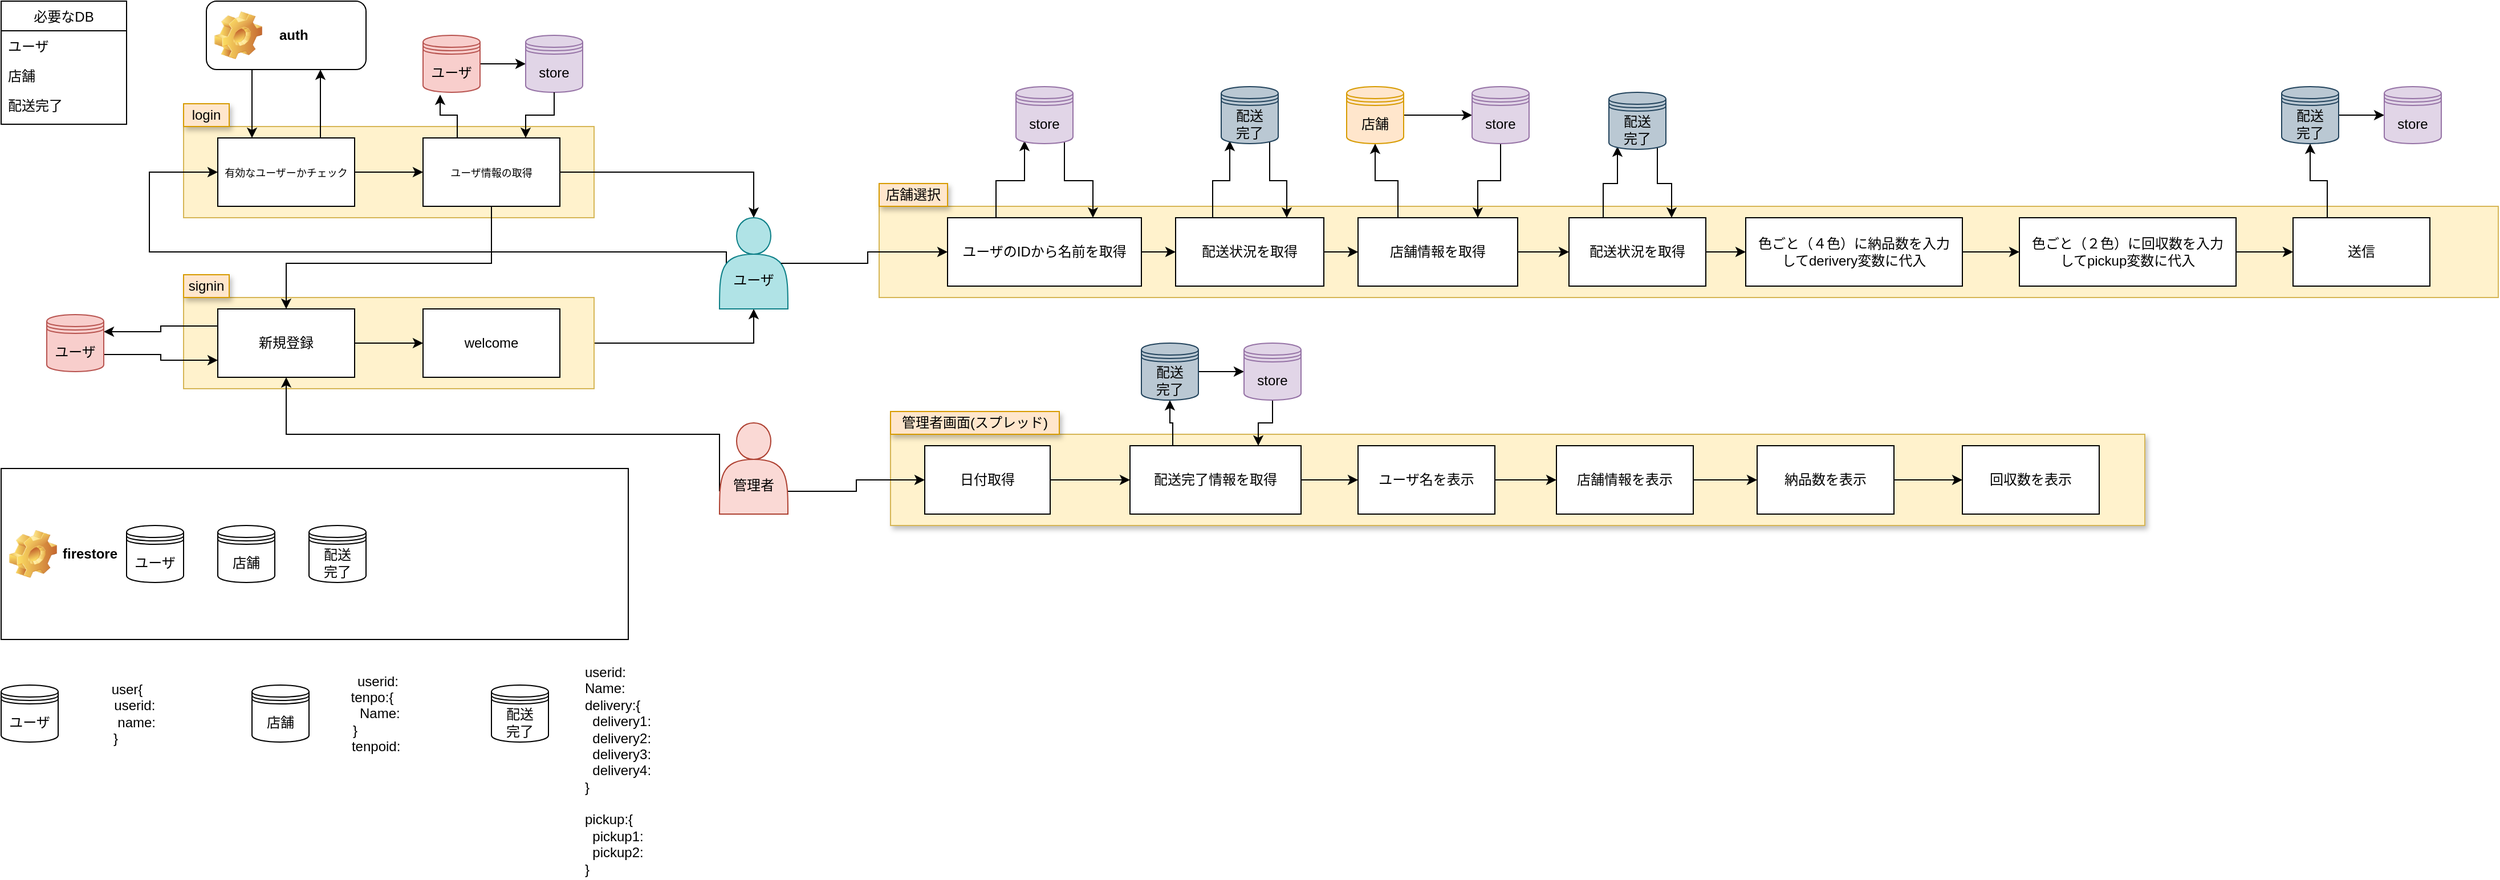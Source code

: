 <mxfile version="14.4.9" type="github">
  <diagram id="O2ma393FgZbkaibP8hnx" name="ページ1">
    <mxGraphModel dx="3132" dy="1137" grid="1" gridSize="10" guides="1" tooltips="1" connect="1" arrows="1" fold="1" page="1" pageScale="1" pageWidth="827" pageHeight="1169" math="0" shadow="0">
      <root>
        <mxCell id="0" />
        <mxCell id="1" parent="0" />
        <mxCell id="GoovgjrzjJ6ZzRfpIoOt-11" value="" style="rounded=0;whiteSpace=wrap;html=1;shadow=0;fillColor=#fff2cc;strokeColor=#d6b656;" parent="1" vertex="1">
          <mxGeometry x="-790" y="130" width="360" height="80" as="geometry" />
        </mxCell>
        <mxCell id="GoovgjrzjJ6ZzRfpIoOt-94" style="edgeStyle=orthogonalEdgeStyle;rounded=0;sketch=0;orthogonalLoop=1;jettySize=auto;html=1;exitX=1;exitY=0.5;exitDx=0;exitDy=0;entryX=0.5;entryY=1;entryDx=0;entryDy=0;" parent="1" source="GoovgjrzjJ6ZzRfpIoOt-16" target="GoovgjrzjJ6ZzRfpIoOt-23" edge="1">
          <mxGeometry relative="1" as="geometry" />
        </mxCell>
        <mxCell id="GoovgjrzjJ6ZzRfpIoOt-16" value="" style="rounded=0;whiteSpace=wrap;html=1;sketch=0;fillColor=#fff2cc;strokeColor=#d6b656;" parent="1" vertex="1">
          <mxGeometry x="-790" y="280" width="360" height="80" as="geometry" />
        </mxCell>
        <mxCell id="J598sM5Vv2jmMmyI6t6C-449" style="edgeStyle=none;rounded=0;orthogonalLoop=1;jettySize=auto;html=1;exitX=1;exitY=0.5;exitDx=0;exitDy=0;entryX=0;entryY=0.5;entryDx=0;entryDy=0;" parent="1" source="J598sM5Vv2jmMmyI6t6C-429" target="J598sM5Vv2jmMmyI6t6C-433" edge="1">
          <mxGeometry relative="1" as="geometry" />
        </mxCell>
        <mxCell id="J598sM5Vv2jmMmyI6t6C-429" value="ユーザ" style="shape=datastore;whiteSpace=wrap;html=1;fillColor=#f8cecc;strokeColor=#b85450;" parent="1" vertex="1">
          <mxGeometry x="-580" y="50" width="50" height="50" as="geometry" />
        </mxCell>
        <mxCell id="J598sM5Vv2jmMmyI6t6C-433" value="store" style="shape=datastore;whiteSpace=wrap;html=1;fillColor=#e1d5e7;strokeColor=#9673a6;" parent="1" vertex="1">
          <mxGeometry x="-490" y="50" width="50" height="50" as="geometry" />
        </mxCell>
        <mxCell id="J598sM5Vv2jmMmyI6t6C-440" value="&amp;nbsp; &amp;nbsp;auth" style="label;whiteSpace=wrap;html=1;image=img/clipart/Gear_128x128.png" parent="1" vertex="1">
          <mxGeometry x="-770" y="20" width="140" height="60" as="geometry" />
        </mxCell>
        <mxCell id="J598sM5Vv2jmMmyI6t6C-441" value="必要なDB" style="swimlane;fontStyle=0;childLayout=stackLayout;horizontal=1;startSize=26;fillColor=none;horizontalStack=0;resizeParent=1;resizeParentMax=0;resizeLast=0;collapsible=1;marginBottom=0;" parent="1" vertex="1">
          <mxGeometry x="-950" y="20" width="110" height="108" as="geometry">
            <mxRectangle x="-950" y="20" width="90" height="26" as="alternateBounds" />
          </mxGeometry>
        </mxCell>
        <mxCell id="J598sM5Vv2jmMmyI6t6C-442" value="ユーザ" style="text;strokeColor=none;fillColor=none;align=left;verticalAlign=top;spacingLeft=4;spacingRight=4;overflow=hidden;rotatable=0;points=[[0,0.5],[1,0.5]];portConstraint=eastwest;" parent="J598sM5Vv2jmMmyI6t6C-441" vertex="1">
          <mxGeometry y="26" width="110" height="26" as="geometry" />
        </mxCell>
        <mxCell id="J598sM5Vv2jmMmyI6t6C-443" value="店舗" style="text;strokeColor=none;fillColor=none;align=left;verticalAlign=top;spacingLeft=4;spacingRight=4;overflow=hidden;rotatable=0;points=[[0,0.5],[1,0.5]];portConstraint=eastwest;" parent="J598sM5Vv2jmMmyI6t6C-441" vertex="1">
          <mxGeometry y="52" width="110" height="26" as="geometry" />
        </mxCell>
        <mxCell id="GoovgjrzjJ6ZzRfpIoOt-12" value="配送完了" style="text;strokeColor=none;fillColor=none;align=left;verticalAlign=top;spacingLeft=4;spacingRight=4;overflow=hidden;rotatable=0;points=[[0,0.5],[1,0.5]];portConstraint=eastwest;" parent="J598sM5Vv2jmMmyI6t6C-441" vertex="1">
          <mxGeometry y="78" width="110" height="30" as="geometry" />
        </mxCell>
        <mxCell id="J598sM5Vv2jmMmyI6t6C-431" style="edgeStyle=orthogonalEdgeStyle;rounded=0;orthogonalLoop=1;jettySize=auto;html=1;exitX=0.25;exitY=0;exitDx=0;exitDy=0;entryX=0.3;entryY=1.04;entryDx=0;entryDy=0;entryPerimeter=0;" parent="1" source="J598sM5Vv2jmMmyI6t6C-427" target="J598sM5Vv2jmMmyI6t6C-429" edge="1">
          <mxGeometry relative="1" as="geometry" />
        </mxCell>
        <mxCell id="J598sM5Vv2jmMmyI6t6C-434" style="edgeStyle=orthogonalEdgeStyle;rounded=0;orthogonalLoop=1;jettySize=auto;html=1;exitX=0.5;exitY=1;exitDx=0;exitDy=0;entryX=0.75;entryY=0;entryDx=0;entryDy=0;" parent="1" source="J598sM5Vv2jmMmyI6t6C-433" target="J598sM5Vv2jmMmyI6t6C-427" edge="1">
          <mxGeometry relative="1" as="geometry" />
        </mxCell>
        <mxCell id="GoovgjrzjJ6ZzRfpIoOt-9" value="login" style="text;html=1;align=center;verticalAlign=middle;whiteSpace=wrap;rounded=0;shadow=1;fillColor=#ffe6cc;strokeColor=#d79b00;" parent="1" vertex="1">
          <mxGeometry x="-790" y="110" width="40" height="20" as="geometry" />
        </mxCell>
        <mxCell id="GoovgjrzjJ6ZzRfpIoOt-91" value="" style="edgeStyle=orthogonalEdgeStyle;rounded=0;sketch=0;orthogonalLoop=1;jettySize=auto;html=1;" parent="1" source="J598sM5Vv2jmMmyI6t6C-424" target="J598sM5Vv2jmMmyI6t6C-427" edge="1">
          <mxGeometry relative="1" as="geometry" />
        </mxCell>
        <mxCell id="J598sM5Vv2jmMmyI6t6C-424" value="&lt;font style=&quot;font-size: 9px&quot;&gt;有効なユーザーかチェック&lt;/font&gt;" style="rounded=0;whiteSpace=wrap;html=1;" parent="1" vertex="1">
          <mxGeometry x="-760" y="140" width="120" height="60" as="geometry" />
        </mxCell>
        <mxCell id="J598sM5Vv2jmMmyI6t6C-425" style="edgeStyle=none;rounded=0;orthogonalLoop=1;jettySize=auto;html=1;exitX=0.25;exitY=1;exitDx=0;exitDy=0;entryX=0.25;entryY=0;entryDx=0;entryDy=0;" parent="1" target="J598sM5Vv2jmMmyI6t6C-424" edge="1">
          <mxGeometry relative="1" as="geometry">
            <mxPoint x="-730" y="80" as="sourcePoint" />
          </mxGeometry>
        </mxCell>
        <mxCell id="J598sM5Vv2jmMmyI6t6C-426" style="edgeStyle=none;rounded=0;orthogonalLoop=1;jettySize=auto;html=1;exitX=0.75;exitY=0;exitDx=0;exitDy=0;entryX=0.75;entryY=1;entryDx=0;entryDy=0;" parent="1" source="J598sM5Vv2jmMmyI6t6C-424" edge="1">
          <mxGeometry relative="1" as="geometry">
            <mxPoint x="-670" y="80" as="targetPoint" />
          </mxGeometry>
        </mxCell>
        <mxCell id="GoovgjrzjJ6ZzRfpIoOt-21" style="edgeStyle=orthogonalEdgeStyle;sketch=0;orthogonalLoop=1;jettySize=auto;html=1;exitX=0.5;exitY=1;exitDx=0;exitDy=0;rounded=0;" parent="1" source="J598sM5Vv2jmMmyI6t6C-427" target="GoovgjrzjJ6ZzRfpIoOt-17" edge="1">
          <mxGeometry relative="1" as="geometry">
            <Array as="points">
              <mxPoint x="-520" y="250" />
              <mxPoint x="-700" y="250" />
            </Array>
          </mxGeometry>
        </mxCell>
        <mxCell id="GoovgjrzjJ6ZzRfpIoOt-24" style="edgeStyle=orthogonalEdgeStyle;rounded=0;sketch=0;orthogonalLoop=1;jettySize=auto;html=1;exitX=1;exitY=0.5;exitDx=0;exitDy=0;entryX=0.5;entryY=0;entryDx=0;entryDy=0;" parent="1" source="J598sM5Vv2jmMmyI6t6C-427" target="GoovgjrzjJ6ZzRfpIoOt-23" edge="1">
          <mxGeometry relative="1" as="geometry" />
        </mxCell>
        <mxCell id="J598sM5Vv2jmMmyI6t6C-427" value="&lt;font style=&quot;font-size: 9px&quot;&gt;ユーザ情報の取得&lt;/font&gt;" style="rounded=0;whiteSpace=wrap;html=1;" parent="1" vertex="1">
          <mxGeometry x="-580" y="140" width="120" height="60" as="geometry" />
        </mxCell>
        <mxCell id="GoovgjrzjJ6ZzRfpIoOt-15" value="signin" style="text;html=1;strokeColor=#d79b00;fillColor=#ffe6cc;align=center;verticalAlign=middle;whiteSpace=wrap;rounded=0;sketch=0;shadow=1;" parent="1" vertex="1">
          <mxGeometry x="-790" y="260" width="40" height="20" as="geometry" />
        </mxCell>
        <mxCell id="GoovgjrzjJ6ZzRfpIoOt-22" style="edgeStyle=orthogonalEdgeStyle;rounded=0;sketch=0;orthogonalLoop=1;jettySize=auto;html=1;exitX=1;exitY=0.5;exitDx=0;exitDy=0;entryX=0;entryY=0.5;entryDx=0;entryDy=0;" parent="1" source="GoovgjrzjJ6ZzRfpIoOt-17" target="GoovgjrzjJ6ZzRfpIoOt-18" edge="1">
          <mxGeometry relative="1" as="geometry" />
        </mxCell>
        <mxCell id="GoovgjrzjJ6ZzRfpIoOt-28" style="edgeStyle=orthogonalEdgeStyle;rounded=0;sketch=0;orthogonalLoop=1;jettySize=auto;html=1;exitX=0;exitY=0.25;exitDx=0;exitDy=0;entryX=1;entryY=0.3;entryDx=0;entryDy=0;" parent="1" source="GoovgjrzjJ6ZzRfpIoOt-17" target="GoovgjrzjJ6ZzRfpIoOt-26" edge="1">
          <mxGeometry relative="1" as="geometry" />
        </mxCell>
        <mxCell id="GoovgjrzjJ6ZzRfpIoOt-17" value="新規登録" style="rounded=0;whiteSpace=wrap;html=1;sketch=0;" parent="1" vertex="1">
          <mxGeometry x="-760" y="290" width="120" height="60" as="geometry" />
        </mxCell>
        <mxCell id="GoovgjrzjJ6ZzRfpIoOt-18" value="welcome" style="rounded=0;whiteSpace=wrap;html=1;sketch=0;" parent="1" vertex="1">
          <mxGeometry x="-580" y="290" width="120" height="60" as="geometry" />
        </mxCell>
        <mxCell id="GoovgjrzjJ6ZzRfpIoOt-41" style="edgeStyle=orthogonalEdgeStyle;rounded=0;sketch=0;orthogonalLoop=1;jettySize=auto;html=1;exitX=0.1;exitY=0.5;exitDx=0;exitDy=0;exitPerimeter=0;entryX=0;entryY=0.5;entryDx=0;entryDy=0;" parent="1" source="GoovgjrzjJ6ZzRfpIoOt-23" target="J598sM5Vv2jmMmyI6t6C-424" edge="1">
          <mxGeometry relative="1" as="geometry">
            <Array as="points">
              <mxPoint x="-820" y="240" />
              <mxPoint x="-820" y="170" />
            </Array>
          </mxGeometry>
        </mxCell>
        <mxCell id="GoovgjrzjJ6ZzRfpIoOt-23" value="&lt;br&gt;&lt;br&gt;ユーザ" style="shape=actor;whiteSpace=wrap;html=1;rounded=0;sketch=0;fillColor=#b0e3e6;strokeColor=#0e8088;" parent="1" vertex="1">
          <mxGeometry x="-320" y="210" width="60" height="80" as="geometry" />
        </mxCell>
        <mxCell id="GoovgjrzjJ6ZzRfpIoOt-29" style="edgeStyle=orthogonalEdgeStyle;rounded=0;sketch=0;orthogonalLoop=1;jettySize=auto;html=1;exitX=1;exitY=0.7;exitDx=0;exitDy=0;entryX=0;entryY=0.75;entryDx=0;entryDy=0;" parent="1" source="GoovgjrzjJ6ZzRfpIoOt-26" target="GoovgjrzjJ6ZzRfpIoOt-17" edge="1">
          <mxGeometry relative="1" as="geometry" />
        </mxCell>
        <mxCell id="GoovgjrzjJ6ZzRfpIoOt-26" value="ユーザ" style="shape=datastore;whiteSpace=wrap;html=1;fillColor=#f8cecc;strokeColor=#b85450;" parent="1" vertex="1">
          <mxGeometry x="-910" y="295" width="50" height="50" as="geometry" />
        </mxCell>
        <mxCell id="GoovgjrzjJ6ZzRfpIoOt-35" style="edgeStyle=orthogonalEdgeStyle;rounded=0;sketch=0;orthogonalLoop=1;jettySize=auto;html=1;exitX=0.5;exitY=1;exitDx=0;exitDy=0;" parent="1" edge="1">
          <mxGeometry relative="1" as="geometry">
            <mxPoint x="-150.529" y="200" as="targetPoint" />
            <mxPoint x="-150" y="200" as="sourcePoint" />
          </mxGeometry>
        </mxCell>
        <mxCell id="GoovgjrzjJ6ZzRfpIoOt-33" value="" style="rounded=0;whiteSpace=wrap;html=1;sketch=0;fillColor=#fff2cc;strokeColor=#d6b656;" parent="1" vertex="1">
          <mxGeometry x="-180" y="200" width="1420" height="80" as="geometry" />
        </mxCell>
        <mxCell id="GoovgjrzjJ6ZzRfpIoOt-47" style="edgeStyle=orthogonalEdgeStyle;rounded=0;sketch=0;orthogonalLoop=1;jettySize=auto;html=1;exitX=0.25;exitY=0;exitDx=0;exitDy=0;entryX=0.15;entryY=0.95;entryDx=0;entryDy=0;entryPerimeter=0;" parent="1" source="GoovgjrzjJ6ZzRfpIoOt-37" target="GoovgjrzjJ6ZzRfpIoOt-43" edge="1">
          <mxGeometry relative="1" as="geometry" />
        </mxCell>
        <mxCell id="W8wt1Ar-wrBB2WAcVZsc-6" value="" style="edgeStyle=orthogonalEdgeStyle;rounded=0;orthogonalLoop=1;jettySize=auto;html=1;" edge="1" parent="1" source="GoovgjrzjJ6ZzRfpIoOt-37" target="W8wt1Ar-wrBB2WAcVZsc-1">
          <mxGeometry relative="1" as="geometry" />
        </mxCell>
        <mxCell id="GoovgjrzjJ6ZzRfpIoOt-37" value="ユーザのIDから名前を取得" style="rounded=0;whiteSpace=wrap;html=1;sketch=0;" parent="1" vertex="1">
          <mxGeometry x="-120" y="210" width="170" height="60" as="geometry" />
        </mxCell>
        <mxCell id="GoovgjrzjJ6ZzRfpIoOt-38" style="edgeStyle=orthogonalEdgeStyle;rounded=0;sketch=0;orthogonalLoop=1;jettySize=auto;html=1;exitX=0.9;exitY=0.5;exitDx=0;exitDy=0;exitPerimeter=0;entryX=0;entryY=0.5;entryDx=0;entryDy=0;" parent="1" source="GoovgjrzjJ6ZzRfpIoOt-23" target="GoovgjrzjJ6ZzRfpIoOt-37" edge="1">
          <mxGeometry relative="1" as="geometry" />
        </mxCell>
        <mxCell id="GoovgjrzjJ6ZzRfpIoOt-42" value="店舗選択" style="text;html=1;strokeColor=#d79b00;fillColor=#ffe6cc;align=center;verticalAlign=middle;whiteSpace=wrap;rounded=0;sketch=0;shadow=1;" parent="1" vertex="1">
          <mxGeometry x="-180" y="180" width="60" height="20" as="geometry" />
        </mxCell>
        <mxCell id="GoovgjrzjJ6ZzRfpIoOt-48" style="edgeStyle=orthogonalEdgeStyle;rounded=0;sketch=0;orthogonalLoop=1;jettySize=auto;html=1;exitX=0.85;exitY=0.95;exitDx=0;exitDy=0;exitPerimeter=0;entryX=0.75;entryY=0;entryDx=0;entryDy=0;" parent="1" source="GoovgjrzjJ6ZzRfpIoOt-43" target="GoovgjrzjJ6ZzRfpIoOt-37" edge="1">
          <mxGeometry relative="1" as="geometry" />
        </mxCell>
        <mxCell id="GoovgjrzjJ6ZzRfpIoOt-43" value="store" style="shape=datastore;whiteSpace=wrap;html=1;fillColor=#e1d5e7;strokeColor=#9673a6;" parent="1" vertex="1">
          <mxGeometry x="-60" y="95" width="50" height="50" as="geometry" />
        </mxCell>
        <mxCell id="GoovgjrzjJ6ZzRfpIoOt-55" style="edgeStyle=orthogonalEdgeStyle;rounded=0;sketch=0;orthogonalLoop=1;jettySize=auto;html=1;exitX=0.25;exitY=0;exitDx=0;exitDy=0;entryX=0.5;entryY=1;entryDx=0;entryDy=0;" parent="1" source="GoovgjrzjJ6ZzRfpIoOt-49" target="GoovgjrzjJ6ZzRfpIoOt-51" edge="1">
          <mxGeometry relative="1" as="geometry" />
        </mxCell>
        <mxCell id="W8wt1Ar-wrBB2WAcVZsc-12" value="" style="edgeStyle=orthogonalEdgeStyle;rounded=0;orthogonalLoop=1;jettySize=auto;html=1;" edge="1" parent="1" source="GoovgjrzjJ6ZzRfpIoOt-49" target="W8wt1Ar-wrBB2WAcVZsc-8">
          <mxGeometry relative="1" as="geometry" />
        </mxCell>
        <mxCell id="GoovgjrzjJ6ZzRfpIoOt-49" value="店舗情報を取得" style="rounded=0;whiteSpace=wrap;html=1;sketch=0;" parent="1" vertex="1">
          <mxGeometry x="240" y="210" width="140" height="60" as="geometry" />
        </mxCell>
        <mxCell id="GoovgjrzjJ6ZzRfpIoOt-57" style="edgeStyle=orthogonalEdgeStyle;rounded=0;sketch=0;orthogonalLoop=1;jettySize=auto;html=1;exitX=1;exitY=0.5;exitDx=0;exitDy=0;entryX=0;entryY=0.5;entryDx=0;entryDy=0;" parent="1" source="GoovgjrzjJ6ZzRfpIoOt-51" target="GoovgjrzjJ6ZzRfpIoOt-52" edge="1">
          <mxGeometry relative="1" as="geometry" />
        </mxCell>
        <mxCell id="GoovgjrzjJ6ZzRfpIoOt-51" value="店舗" style="shape=datastore;whiteSpace=wrap;html=1;fillColor=#ffe6cc;strokeColor=#d79b00;" parent="1" vertex="1">
          <mxGeometry x="230" y="95" width="50" height="50" as="geometry" />
        </mxCell>
        <mxCell id="GoovgjrzjJ6ZzRfpIoOt-56" style="edgeStyle=orthogonalEdgeStyle;rounded=0;sketch=0;orthogonalLoop=1;jettySize=auto;html=1;exitX=0.5;exitY=1;exitDx=0;exitDy=0;entryX=0.75;entryY=0;entryDx=0;entryDy=0;" parent="1" source="GoovgjrzjJ6ZzRfpIoOt-52" target="GoovgjrzjJ6ZzRfpIoOt-49" edge="1">
          <mxGeometry relative="1" as="geometry" />
        </mxCell>
        <mxCell id="GoovgjrzjJ6ZzRfpIoOt-52" value="store" style="shape=datastore;whiteSpace=wrap;html=1;fillColor=#e1d5e7;strokeColor=#9673a6;" parent="1" vertex="1">
          <mxGeometry x="340" y="95" width="50" height="50" as="geometry" />
        </mxCell>
        <mxCell id="GoovgjrzjJ6ZzRfpIoOt-58" value="firestore" style="label;whiteSpace=wrap;html=1;image=img/clipart/Gear_128x128.png;rounded=0;sketch=0;" parent="1" vertex="1">
          <mxGeometry x="-950" y="430" width="550" height="150" as="geometry" />
        </mxCell>
        <mxCell id="GoovgjrzjJ6ZzRfpIoOt-59" value="ユーザ" style="shape=datastore;whiteSpace=wrap;html=1;" parent="1" vertex="1">
          <mxGeometry x="-840" y="480" width="50" height="50" as="geometry" />
        </mxCell>
        <mxCell id="GoovgjrzjJ6ZzRfpIoOt-60" value="店舗" style="shape=datastore;whiteSpace=wrap;html=1;" parent="1" vertex="1">
          <mxGeometry x="-760" y="480" width="50" height="50" as="geometry" />
        </mxCell>
        <mxCell id="GoovgjrzjJ6ZzRfpIoOt-80" style="edgeStyle=orthogonalEdgeStyle;rounded=0;sketch=0;orthogonalLoop=1;jettySize=auto;html=1;exitX=1;exitY=0.5;exitDx=0;exitDy=0;entryX=0;entryY=0.5;entryDx=0;entryDy=0;" parent="1" source="GoovgjrzjJ6ZzRfpIoOt-63" target="GoovgjrzjJ6ZzRfpIoOt-71" edge="1">
          <mxGeometry relative="1" as="geometry" />
        </mxCell>
        <mxCell id="GoovgjrzjJ6ZzRfpIoOt-63" value="色ごと（４色）に納品数を入力&lt;br&gt;してderivery変数に代入" style="rounded=0;whiteSpace=wrap;html=1;sketch=0;" parent="1" vertex="1">
          <mxGeometry x="580" y="210" width="190" height="60" as="geometry" />
        </mxCell>
        <mxCell id="GoovgjrzjJ6ZzRfpIoOt-79" style="edgeStyle=orthogonalEdgeStyle;rounded=0;sketch=0;orthogonalLoop=1;jettySize=auto;html=1;exitX=1;exitY=0.5;exitDx=0;exitDy=0;entryX=0;entryY=0.5;entryDx=0;entryDy=0;" parent="1" source="GoovgjrzjJ6ZzRfpIoOt-71" target="GoovgjrzjJ6ZzRfpIoOt-78" edge="1">
          <mxGeometry relative="1" as="geometry" />
        </mxCell>
        <mxCell id="GoovgjrzjJ6ZzRfpIoOt-71" value="色ごと（２色）に回収数を入力&lt;br&gt;してpickup変数に代入" style="rounded=0;whiteSpace=wrap;html=1;sketch=0;" parent="1" vertex="1">
          <mxGeometry x="820" y="210" width="190" height="60" as="geometry" />
        </mxCell>
        <mxCell id="GoovgjrzjJ6ZzRfpIoOt-106" style="edgeStyle=orthogonalEdgeStyle;rounded=0;sketch=0;orthogonalLoop=1;jettySize=auto;html=1;exitX=0.25;exitY=0;exitDx=0;exitDy=0;entryX=0.5;entryY=1;entryDx=0;entryDy=0;" parent="1" source="GoovgjrzjJ6ZzRfpIoOt-78" target="GoovgjrzjJ6ZzRfpIoOt-103" edge="1">
          <mxGeometry relative="1" as="geometry" />
        </mxCell>
        <mxCell id="GoovgjrzjJ6ZzRfpIoOt-78" value="送信" style="rounded=0;whiteSpace=wrap;html=1;sketch=0;" parent="1" vertex="1">
          <mxGeometry x="1060" y="210" width="120" height="60" as="geometry" />
        </mxCell>
        <mxCell id="GoovgjrzjJ6ZzRfpIoOt-82" value="" style="rounded=0;whiteSpace=wrap;html=1;shadow=1;sketch=0;fillColor=#fff2cc;strokeColor=#d6b656;" parent="1" vertex="1">
          <mxGeometry x="-170" y="400" width="1100" height="80" as="geometry" />
        </mxCell>
        <mxCell id="GoovgjrzjJ6ZzRfpIoOt-95" value="" style="edgeStyle=orthogonalEdgeStyle;rounded=0;sketch=0;orthogonalLoop=1;jettySize=auto;html=1;" parent="1" source="GoovgjrzjJ6ZzRfpIoOt-83" target="GoovgjrzjJ6ZzRfpIoOt-84" edge="1">
          <mxGeometry relative="1" as="geometry" />
        </mxCell>
        <mxCell id="GoovgjrzjJ6ZzRfpIoOt-83" value="日付取得" style="rounded=0;whiteSpace=wrap;html=1;shadow=0;sketch=0;" parent="1" vertex="1">
          <mxGeometry x="-140" y="410" width="110" height="60" as="geometry" />
        </mxCell>
        <mxCell id="GoovgjrzjJ6ZzRfpIoOt-121" style="edgeStyle=orthogonalEdgeStyle;rounded=0;sketch=0;orthogonalLoop=1;jettySize=auto;html=1;exitX=0.25;exitY=0;exitDx=0;exitDy=0;entryX=0.5;entryY=1;entryDx=0;entryDy=0;" parent="1" source="GoovgjrzjJ6ZzRfpIoOt-84" target="GoovgjrzjJ6ZzRfpIoOt-109" edge="1">
          <mxGeometry relative="1" as="geometry" />
        </mxCell>
        <mxCell id="W8wt1Ar-wrBB2WAcVZsc-15" value="" style="edgeStyle=orthogonalEdgeStyle;rounded=0;orthogonalLoop=1;jettySize=auto;html=1;" edge="1" parent="1" source="GoovgjrzjJ6ZzRfpIoOt-84" target="W8wt1Ar-wrBB2WAcVZsc-14">
          <mxGeometry relative="1" as="geometry" />
        </mxCell>
        <mxCell id="GoovgjrzjJ6ZzRfpIoOt-84" value="配送完了情報を取得" style="rounded=0;whiteSpace=wrap;html=1;shadow=0;sketch=0;" parent="1" vertex="1">
          <mxGeometry x="40" y="410" width="150" height="60" as="geometry" />
        </mxCell>
        <mxCell id="GoovgjrzjJ6ZzRfpIoOt-87" style="edgeStyle=orthogonalEdgeStyle;rounded=0;sketch=0;orthogonalLoop=1;jettySize=auto;html=1;exitX=1;exitY=0.75;exitDx=0;exitDy=0;entryX=0;entryY=0.5;entryDx=0;entryDy=0;" parent="1" source="GoovgjrzjJ6ZzRfpIoOt-86" target="GoovgjrzjJ6ZzRfpIoOt-83" edge="1">
          <mxGeometry relative="1" as="geometry" />
        </mxCell>
        <mxCell id="GoovgjrzjJ6ZzRfpIoOt-93" style="edgeStyle=orthogonalEdgeStyle;rounded=0;sketch=0;orthogonalLoop=1;jettySize=auto;html=1;exitX=0;exitY=0.75;exitDx=0;exitDy=0;" parent="1" source="GoovgjrzjJ6ZzRfpIoOt-86" target="GoovgjrzjJ6ZzRfpIoOt-17" edge="1">
          <mxGeometry relative="1" as="geometry">
            <Array as="points">
              <mxPoint x="-320" y="400" />
              <mxPoint x="-700" y="400" />
            </Array>
          </mxGeometry>
        </mxCell>
        <mxCell id="GoovgjrzjJ6ZzRfpIoOt-86" value="&lt;br&gt;&lt;br&gt;管理者" style="shape=actor;whiteSpace=wrap;html=1;rounded=0;sketch=0;fillColor=#fad9d5;strokeColor=#ae4132;" parent="1" vertex="1">
          <mxGeometry x="-320" y="390" width="60" height="80" as="geometry" />
        </mxCell>
        <mxCell id="GoovgjrzjJ6ZzRfpIoOt-100" value="" style="edgeStyle=orthogonalEdgeStyle;rounded=0;sketch=0;orthogonalLoop=1;jettySize=auto;html=1;" parent="1" source="GoovgjrzjJ6ZzRfpIoOt-90" target="GoovgjrzjJ6ZzRfpIoOt-97" edge="1">
          <mxGeometry relative="1" as="geometry" />
        </mxCell>
        <mxCell id="GoovgjrzjJ6ZzRfpIoOt-90" value="店舗情報を表示" style="rounded=0;whiteSpace=wrap;html=1;shadow=0;sketch=0;" parent="1" vertex="1">
          <mxGeometry x="414" y="410" width="120" height="60" as="geometry" />
        </mxCell>
        <mxCell id="GoovgjrzjJ6ZzRfpIoOt-81" value="管理者画面(スプレッド)" style="text;html=1;strokeColor=#d79b00;fillColor=#ffe6cc;align=center;verticalAlign=middle;whiteSpace=wrap;rounded=0;sketch=0;shadow=1;" parent="1" vertex="1">
          <mxGeometry x="-170" y="380" width="148" height="20" as="geometry" />
        </mxCell>
        <mxCell id="GoovgjrzjJ6ZzRfpIoOt-101" value="" style="edgeStyle=orthogonalEdgeStyle;rounded=0;sketch=0;orthogonalLoop=1;jettySize=auto;html=1;" parent="1" source="GoovgjrzjJ6ZzRfpIoOt-97" target="GoovgjrzjJ6ZzRfpIoOt-98" edge="1">
          <mxGeometry relative="1" as="geometry" />
        </mxCell>
        <mxCell id="GoovgjrzjJ6ZzRfpIoOt-97" value="納品数を表示" style="rounded=0;whiteSpace=wrap;html=1;shadow=0;sketch=0;" parent="1" vertex="1">
          <mxGeometry x="590" y="410" width="120" height="60" as="geometry" />
        </mxCell>
        <mxCell id="GoovgjrzjJ6ZzRfpIoOt-98" value="回収数を表示" style="rounded=0;whiteSpace=wrap;html=1;shadow=0;sketch=0;" parent="1" vertex="1">
          <mxGeometry x="770" y="410" width="120" height="60" as="geometry" />
        </mxCell>
        <mxCell id="GoovgjrzjJ6ZzRfpIoOt-107" value="" style="edgeStyle=orthogonalEdgeStyle;rounded=0;sketch=0;orthogonalLoop=1;jettySize=auto;html=1;" parent="1" source="GoovgjrzjJ6ZzRfpIoOt-103" target="GoovgjrzjJ6ZzRfpIoOt-104" edge="1">
          <mxGeometry relative="1" as="geometry" />
        </mxCell>
        <mxCell id="GoovgjrzjJ6ZzRfpIoOt-103" value="配送&lt;br&gt;完了" style="shape=datastore;whiteSpace=wrap;html=1;fillColor=#bac8d3;strokeColor=#23445d;" parent="1" vertex="1">
          <mxGeometry x="1050" y="95" width="50" height="50" as="geometry" />
        </mxCell>
        <mxCell id="GoovgjrzjJ6ZzRfpIoOt-104" value="store" style="shape=datastore;whiteSpace=wrap;html=1;fillColor=#e1d5e7;strokeColor=#9673a6;" parent="1" vertex="1">
          <mxGeometry x="1140" y="95" width="50" height="50" as="geometry" />
        </mxCell>
        <mxCell id="GoovgjrzjJ6ZzRfpIoOt-120" value="" style="edgeStyle=orthogonalEdgeStyle;rounded=0;sketch=0;orthogonalLoop=1;jettySize=auto;html=1;" parent="1" source="GoovgjrzjJ6ZzRfpIoOt-109" target="GoovgjrzjJ6ZzRfpIoOt-116" edge="1">
          <mxGeometry relative="1" as="geometry" />
        </mxCell>
        <mxCell id="GoovgjrzjJ6ZzRfpIoOt-109" value="配送&lt;br&gt;完了" style="shape=datastore;whiteSpace=wrap;html=1;fillColor=#bac8d3;strokeColor=#23445d;" parent="1" vertex="1">
          <mxGeometry x="50" y="320" width="50" height="50" as="geometry" />
        </mxCell>
        <mxCell id="GoovgjrzjJ6ZzRfpIoOt-122" style="edgeStyle=orthogonalEdgeStyle;rounded=0;sketch=0;orthogonalLoop=1;jettySize=auto;html=1;exitX=0.5;exitY=1;exitDx=0;exitDy=0;entryX=0.75;entryY=0;entryDx=0;entryDy=0;" parent="1" source="GoovgjrzjJ6ZzRfpIoOt-116" target="GoovgjrzjJ6ZzRfpIoOt-84" edge="1">
          <mxGeometry relative="1" as="geometry" />
        </mxCell>
        <mxCell id="GoovgjrzjJ6ZzRfpIoOt-116" value="store" style="shape=datastore;whiteSpace=wrap;html=1;fillColor=#e1d5e7;strokeColor=#9673a6;" parent="1" vertex="1">
          <mxGeometry x="140" y="320" width="50" height="50" as="geometry" />
        </mxCell>
        <mxCell id="GoovgjrzjJ6ZzRfpIoOt-129" value="ユーザ" style="shape=datastore;whiteSpace=wrap;html=1;" parent="1" vertex="1">
          <mxGeometry x="-950" y="620" width="50" height="50" as="geometry" />
        </mxCell>
        <mxCell id="GoovgjrzjJ6ZzRfpIoOt-130" value="&amp;nbsp; &amp;nbsp; &amp;nbsp; user{&lt;br&gt;&amp;nbsp; &amp;nbsp; &amp;nbsp; &amp;nbsp; &amp;nbsp; userid:&lt;br&gt;&amp;nbsp; &amp;nbsp; &amp;nbsp; &amp;nbsp; &amp;nbsp; &amp;nbsp;name:&lt;br&gt;}" style="text;html=1;align=center;verticalAlign=middle;resizable=0;points=[];autosize=1;" parent="1" vertex="1">
          <mxGeometry x="-895" y="615" width="90" height="60" as="geometry" />
        </mxCell>
        <mxCell id="GoovgjrzjJ6ZzRfpIoOt-131" value="店舗" style="shape=datastore;whiteSpace=wrap;html=1;" parent="1" vertex="1">
          <mxGeometry x="-730" y="620" width="50" height="50" as="geometry" />
        </mxCell>
        <mxCell id="GoovgjrzjJ6ZzRfpIoOt-132" value="&amp;nbsp; &amp;nbsp; &amp;nbsp; &amp;nbsp; &amp;nbsp; &amp;nbsp; &amp;nbsp; &amp;nbsp; &amp;nbsp;userid: &amp;nbsp; &amp;nbsp;&amp;nbsp;&lt;br&gt;&amp;nbsp; &amp;nbsp; &amp;nbsp; &amp;nbsp; &amp;nbsp;tenpo:{&lt;br&gt;&amp;nbsp; &amp;nbsp; &amp;nbsp; &amp;nbsp; &amp;nbsp; &amp;nbsp; &amp;nbsp;Name:&lt;br&gt;}&lt;br&gt;&amp;nbsp; &amp;nbsp; &amp;nbsp; &amp;nbsp; &amp;nbsp; &amp;nbsp;tenpoid:" style="text;html=1;align=center;verticalAlign=middle;resizable=0;points=[];autosize=1;" parent="1" vertex="1">
          <mxGeometry x="-700" y="605" width="120" height="80" as="geometry" />
        </mxCell>
        <mxCell id="GoovgjrzjJ6ZzRfpIoOt-140" value="配送&lt;br&gt;完了" style="shape=datastore;whiteSpace=wrap;html=1;" parent="1" vertex="1">
          <mxGeometry x="-680" y="480" width="50" height="50" as="geometry" />
        </mxCell>
        <mxCell id="GoovgjrzjJ6ZzRfpIoOt-141" value="配送&lt;br&gt;完了" style="shape=datastore;whiteSpace=wrap;html=1;" parent="1" vertex="1">
          <mxGeometry x="-520" y="620" width="50" height="50" as="geometry" />
        </mxCell>
        <mxCell id="GoovgjrzjJ6ZzRfpIoOt-142" value="userid:&lt;br&gt;Name:&lt;br&gt;delivery:{&lt;br&gt;&amp;nbsp; delivery1:&lt;br&gt;&amp;nbsp; delivery2:&lt;br&gt;&amp;nbsp; delivery3:&lt;br&gt;&amp;nbsp; delivery4:&lt;br&gt;}&lt;br&gt;&lt;br&gt;pickup:{&lt;br&gt;&amp;nbsp; pickup1:&lt;br&gt;&amp;nbsp; pickup2:&lt;br&gt;}" style="text;html=1;align=left;verticalAlign=middle;resizable=0;points=[];autosize=1;" parent="1" vertex="1">
          <mxGeometry x="-440" y="600" width="70" height="190" as="geometry" />
        </mxCell>
        <mxCell id="W8wt1Ar-wrBB2WAcVZsc-3" style="edgeStyle=orthogonalEdgeStyle;rounded=0;orthogonalLoop=1;jettySize=auto;html=1;exitX=0.25;exitY=0;exitDx=0;exitDy=0;entryX=0.15;entryY=0.95;entryDx=0;entryDy=0;entryPerimeter=0;" edge="1" parent="1" source="W8wt1Ar-wrBB2WAcVZsc-1" target="W8wt1Ar-wrBB2WAcVZsc-2">
          <mxGeometry relative="1" as="geometry" />
        </mxCell>
        <mxCell id="W8wt1Ar-wrBB2WAcVZsc-7" value="" style="edgeStyle=orthogonalEdgeStyle;rounded=0;orthogonalLoop=1;jettySize=auto;html=1;" edge="1" parent="1" source="W8wt1Ar-wrBB2WAcVZsc-1" target="GoovgjrzjJ6ZzRfpIoOt-49">
          <mxGeometry relative="1" as="geometry" />
        </mxCell>
        <mxCell id="W8wt1Ar-wrBB2WAcVZsc-1" value="配送状況を取得" style="rounded=0;whiteSpace=wrap;html=1;" vertex="1" parent="1">
          <mxGeometry x="80" y="210" width="130" height="60" as="geometry" />
        </mxCell>
        <mxCell id="W8wt1Ar-wrBB2WAcVZsc-5" style="edgeStyle=orthogonalEdgeStyle;rounded=0;orthogonalLoop=1;jettySize=auto;html=1;exitX=0.85;exitY=0.95;exitDx=0;exitDy=0;exitPerimeter=0;entryX=0.75;entryY=0;entryDx=0;entryDy=0;" edge="1" parent="1" source="W8wt1Ar-wrBB2WAcVZsc-2" target="W8wt1Ar-wrBB2WAcVZsc-1">
          <mxGeometry relative="1" as="geometry" />
        </mxCell>
        <mxCell id="W8wt1Ar-wrBB2WAcVZsc-2" value="配送&lt;br&gt;完了" style="shape=datastore;whiteSpace=wrap;html=1;fillColor=#bac8d3;strokeColor=#23445d;" vertex="1" parent="1">
          <mxGeometry x="120" y="95" width="50" height="50" as="geometry" />
        </mxCell>
        <mxCell id="W8wt1Ar-wrBB2WAcVZsc-10" style="edgeStyle=orthogonalEdgeStyle;rounded=0;orthogonalLoop=1;jettySize=auto;html=1;exitX=0.25;exitY=0;exitDx=0;exitDy=0;entryX=0.15;entryY=0.95;entryDx=0;entryDy=0;entryPerimeter=0;" edge="1" parent="1" source="W8wt1Ar-wrBB2WAcVZsc-8" target="W8wt1Ar-wrBB2WAcVZsc-9">
          <mxGeometry relative="1" as="geometry" />
        </mxCell>
        <mxCell id="W8wt1Ar-wrBB2WAcVZsc-13" value="" style="edgeStyle=orthogonalEdgeStyle;rounded=0;orthogonalLoop=1;jettySize=auto;html=1;" edge="1" parent="1" source="W8wt1Ar-wrBB2WAcVZsc-8" target="GoovgjrzjJ6ZzRfpIoOt-63">
          <mxGeometry relative="1" as="geometry" />
        </mxCell>
        <mxCell id="W8wt1Ar-wrBB2WAcVZsc-8" value="配送状況を取得" style="rounded=0;whiteSpace=wrap;html=1;" vertex="1" parent="1">
          <mxGeometry x="425" y="210" width="120" height="60" as="geometry" />
        </mxCell>
        <mxCell id="W8wt1Ar-wrBB2WAcVZsc-11" style="edgeStyle=orthogonalEdgeStyle;rounded=0;orthogonalLoop=1;jettySize=auto;html=1;exitX=0.85;exitY=0.95;exitDx=0;exitDy=0;exitPerimeter=0;entryX=0.75;entryY=0;entryDx=0;entryDy=0;" edge="1" parent="1" source="W8wt1Ar-wrBB2WAcVZsc-9" target="W8wt1Ar-wrBB2WAcVZsc-8">
          <mxGeometry relative="1" as="geometry" />
        </mxCell>
        <mxCell id="W8wt1Ar-wrBB2WAcVZsc-9" value="配送&lt;br&gt;完了" style="shape=datastore;whiteSpace=wrap;html=1;fillColor=#bac8d3;strokeColor=#23445d;" vertex="1" parent="1">
          <mxGeometry x="460" y="100" width="50" height="50" as="geometry" />
        </mxCell>
        <mxCell id="W8wt1Ar-wrBB2WAcVZsc-16" value="" style="edgeStyle=orthogonalEdgeStyle;rounded=0;orthogonalLoop=1;jettySize=auto;html=1;" edge="1" parent="1" source="W8wt1Ar-wrBB2WAcVZsc-14" target="GoovgjrzjJ6ZzRfpIoOt-90">
          <mxGeometry relative="1" as="geometry" />
        </mxCell>
        <mxCell id="W8wt1Ar-wrBB2WAcVZsc-14" value="ユーザ名を表示" style="whiteSpace=wrap;html=1;" vertex="1" parent="1">
          <mxGeometry x="240" y="410" width="120" height="60" as="geometry" />
        </mxCell>
      </root>
    </mxGraphModel>
  </diagram>
</mxfile>
